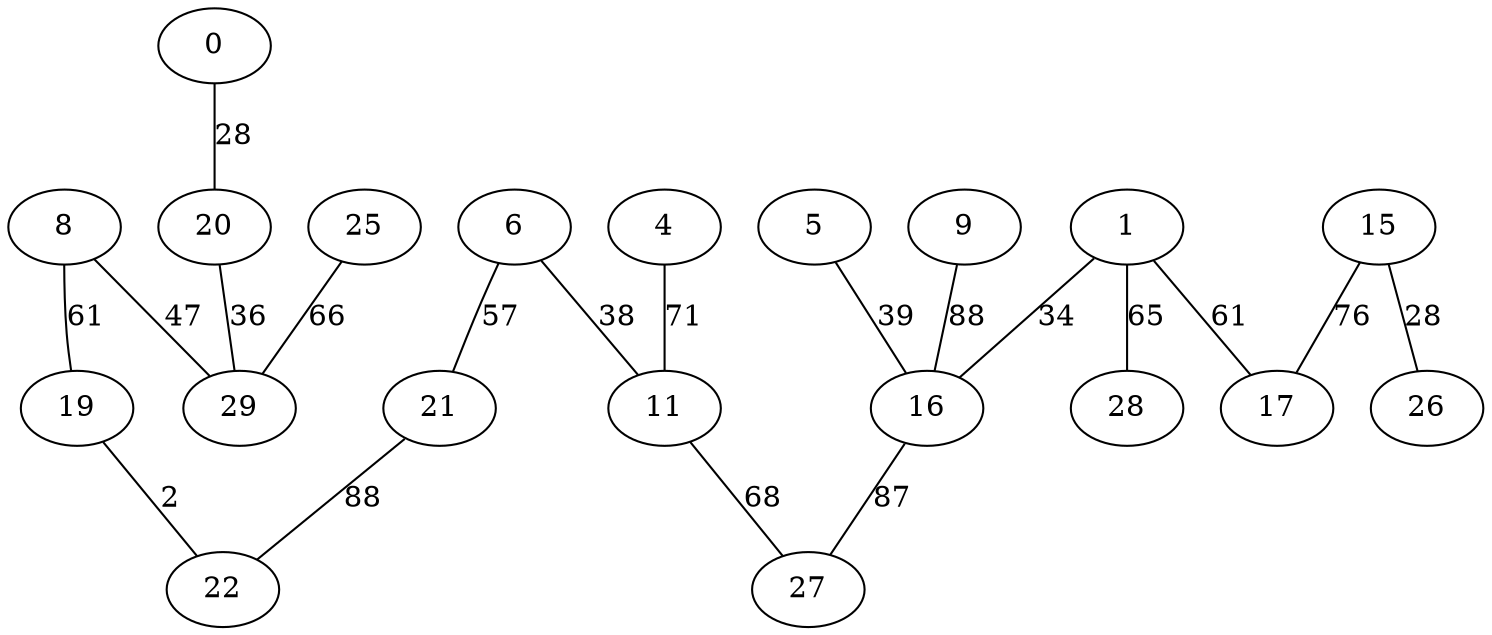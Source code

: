graph {
  0 [label="0"];
  1 [label="1"];
  4 [label="4"];
  5 [label="5"];
  6 [label="6"];
  8 [label="8"];
  9 [label="9"];
  11 [label="11"];
  15 [label="15"];
  16 [label="16"];
  17 [label="17"];
  19 [label="19"];
  20 [label="20"];
  21 [label="21"];
  22 [label="22"];
  25 [label="25"];
  26 [label="26"];
  27 [label="27"];
  28 [label="28"];
  29 [label="29"];
  0 -- 20 [label="28"];
  1 -- 28 [label="65"];
  1 -- 16 [label="34"];
  1 -- 17 [label="61"];
  4 -- 11 [label="71"];
  5 -- 16 [label="39"];
  6 -- 21 [label="57"];
  6 -- 11 [label="38"];
  8 -- 19 [label="61"];
  8 -- 29 [label="47"];
  9 -- 16 [label="88"];
  11 -- 27 [label="68"];
  15 -- 26 [label="28"];
  15 -- 17 [label="76"];
  16 -- 27 [label="87"];
  19 -- 22 [label="2"];
  20 -- 29 [label="36"];
  21 -- 22 [label="88"];
  25 -- 29 [label="66"];
}